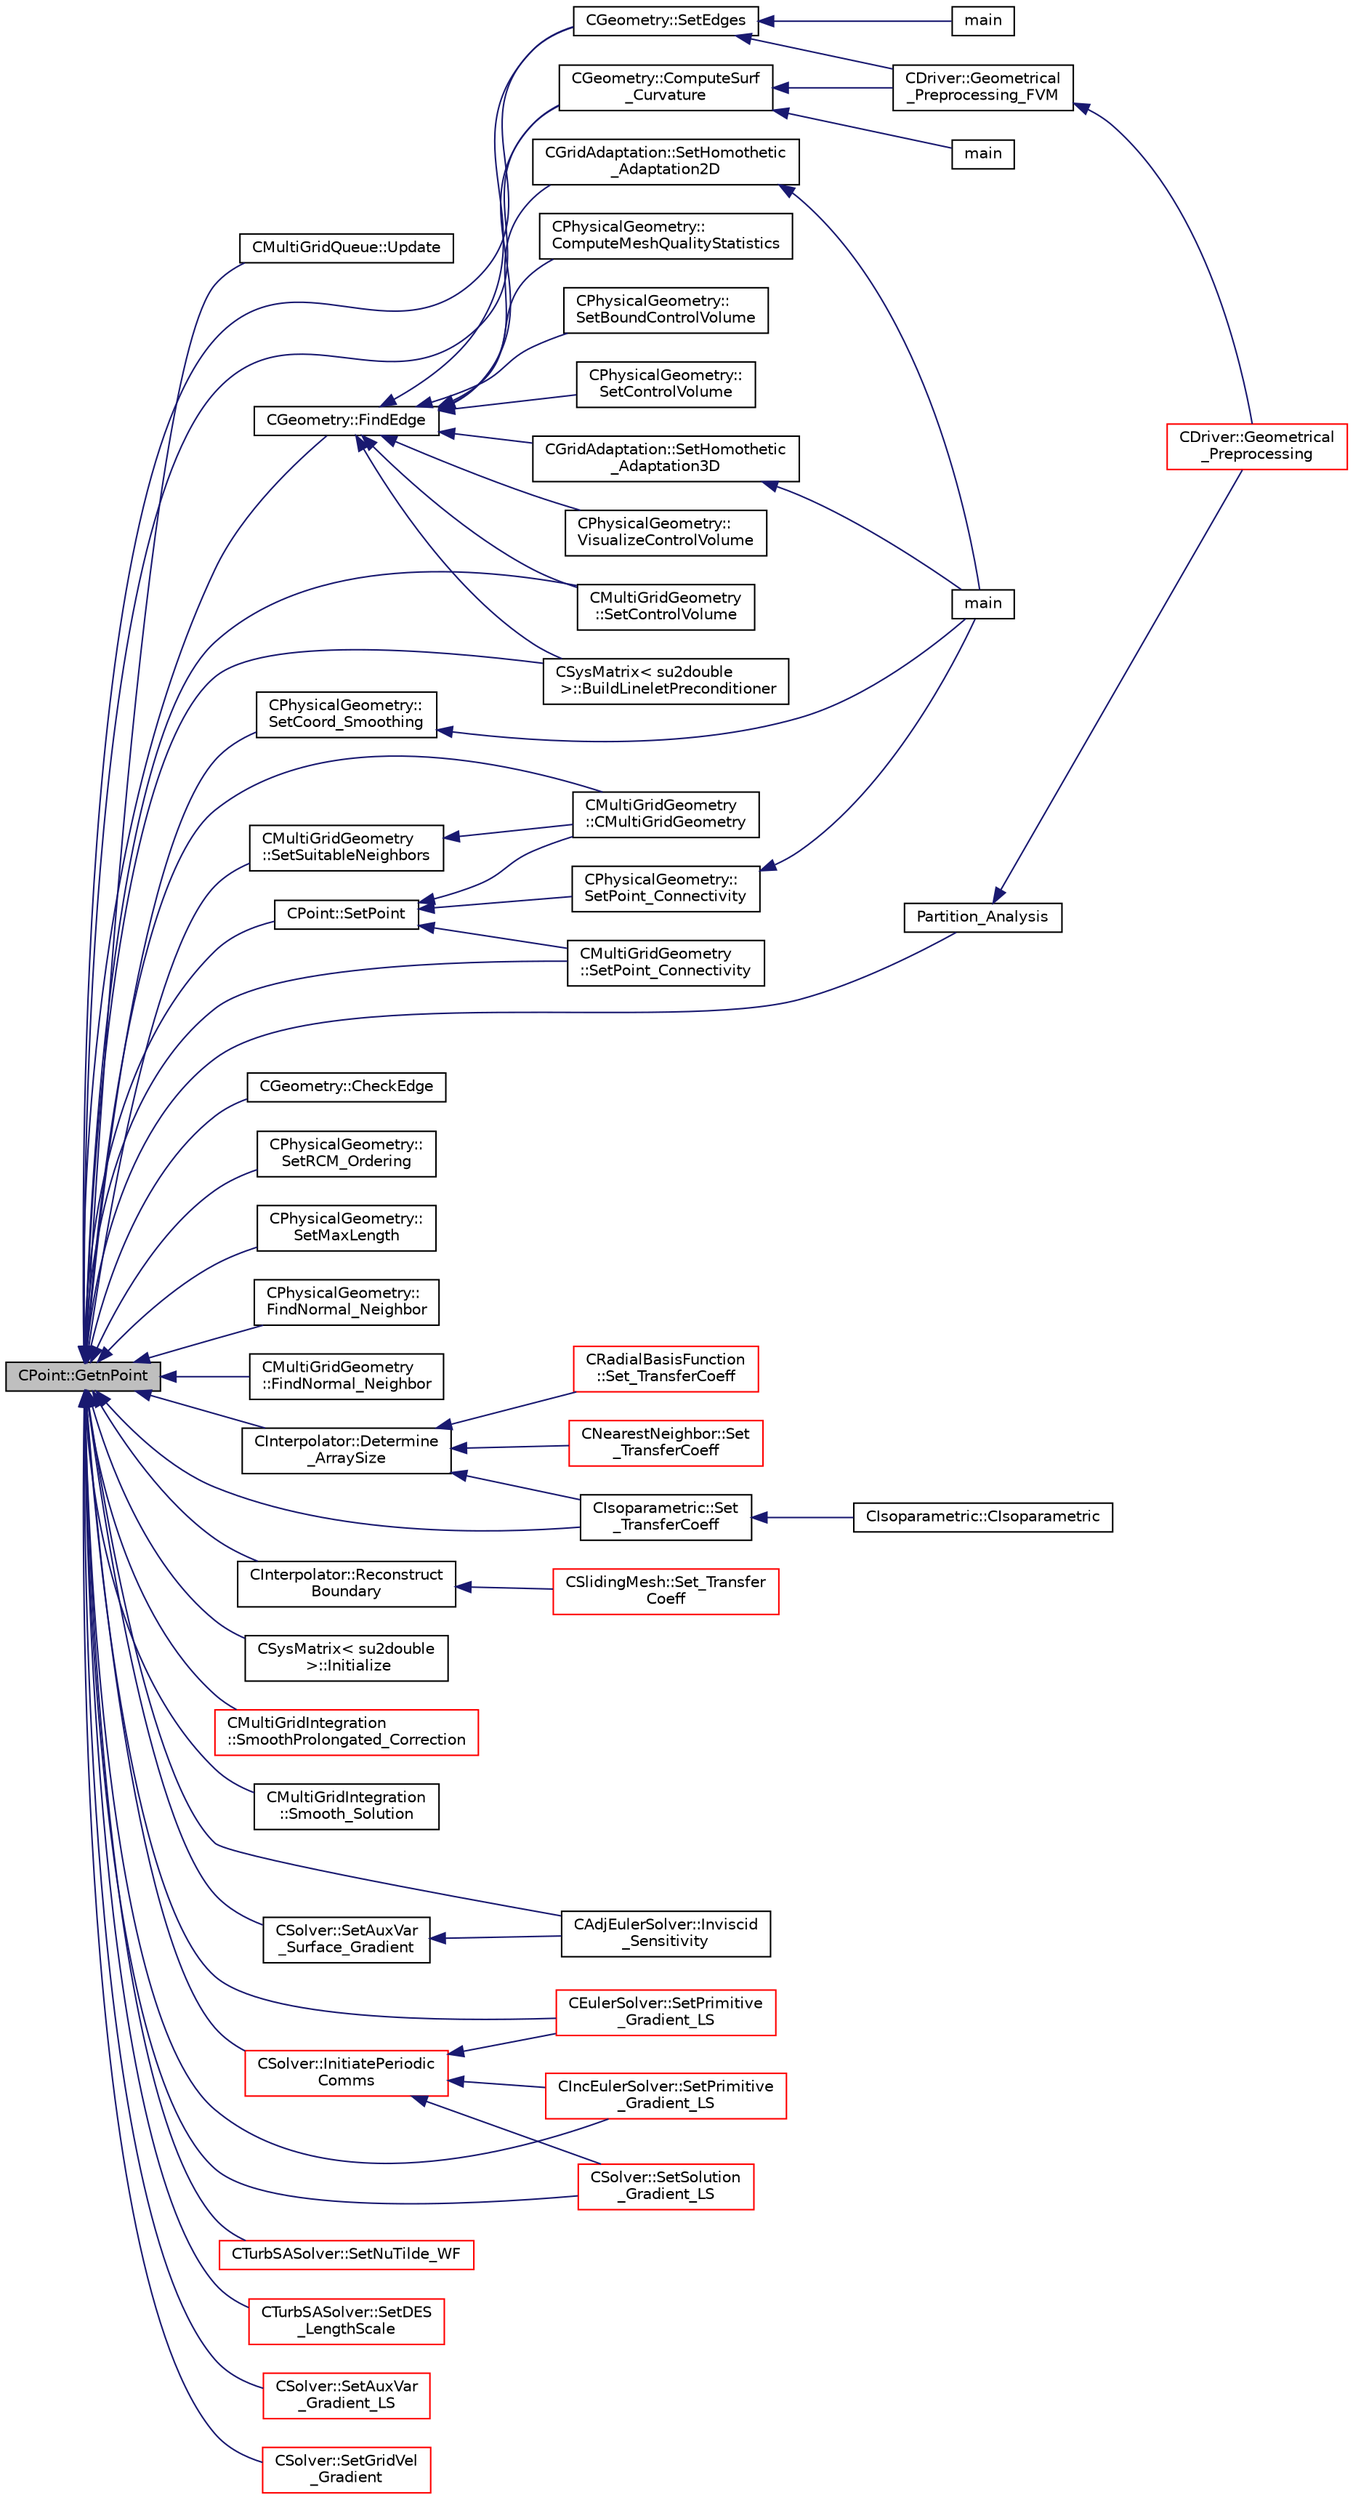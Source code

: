 digraph "CPoint::GetnPoint"
{
  edge [fontname="Helvetica",fontsize="10",labelfontname="Helvetica",labelfontsize="10"];
  node [fontname="Helvetica",fontsize="10",shape=record];
  rankdir="LR";
  Node1420 [label="CPoint::GetnPoint",height=0.2,width=0.4,color="black", fillcolor="grey75", style="filled", fontcolor="black"];
  Node1420 -> Node1421 [dir="back",color="midnightblue",fontsize="10",style="solid",fontname="Helvetica"];
  Node1421 [label="CMultiGridQueue::Update",height=0.2,width=0.4,color="black", fillcolor="white", style="filled",URL="$class_c_multi_grid_queue.html#acd3761592466374bde6ad7bc3576bfb5",tooltip="Update the queue with the new control volume (remove the CV and increase the priority of the neighbor..."];
  Node1420 -> Node1422 [dir="back",color="midnightblue",fontsize="10",style="solid",fontname="Helvetica"];
  Node1422 [label="CPoint::SetPoint",height=0.2,width=0.4,color="black", fillcolor="white", style="filled",URL="$class_c_point.html#a8eae69ee0c702887221bb7adcd19b93d",tooltip="Set the points that compose the control volume. "];
  Node1422 -> Node1423 [dir="back",color="midnightblue",fontsize="10",style="solid",fontname="Helvetica"];
  Node1423 [label="CPhysicalGeometry::\lSetPoint_Connectivity",height=0.2,width=0.4,color="black", fillcolor="white", style="filled",URL="$class_c_physical_geometry.html#a020eaa2b1ab4b05cb3bd7896ea2bb657",tooltip="Set points which surround a point. "];
  Node1423 -> Node1424 [dir="back",color="midnightblue",fontsize="10",style="solid",fontname="Helvetica"];
  Node1424 [label="main",height=0.2,width=0.4,color="black", fillcolor="white", style="filled",URL="$_s_u2___m_s_h_8cpp.html#a0ddf1224851353fc92bfbff6f499fa97"];
  Node1422 -> Node1425 [dir="back",color="midnightblue",fontsize="10",style="solid",fontname="Helvetica"];
  Node1425 [label="CMultiGridGeometry\l::CMultiGridGeometry",height=0.2,width=0.4,color="black", fillcolor="white", style="filled",URL="$class_c_multi_grid_geometry.html#aa56934c8f8531c82b306a47b4de9685f",tooltip="Constructor of the class. "];
  Node1422 -> Node1426 [dir="back",color="midnightblue",fontsize="10",style="solid",fontname="Helvetica"];
  Node1426 [label="CMultiGridGeometry\l::SetPoint_Connectivity",height=0.2,width=0.4,color="black", fillcolor="white", style="filled",URL="$class_c_multi_grid_geometry.html#a7475c11a55313b9c13abe8559f87e540",tooltip="Set points which surround a point. "];
  Node1420 -> Node1427 [dir="back",color="midnightblue",fontsize="10",style="solid",fontname="Helvetica"];
  Node1427 [label="CGeometry::FindEdge",height=0.2,width=0.4,color="black", fillcolor="white", style="filled",URL="$class_c_geometry.html#a1695b3558f1b91fdcfea6a184f94229b",tooltip="Get the edge index from using the nodes of the edge. "];
  Node1427 -> Node1428 [dir="back",color="midnightblue",fontsize="10",style="solid",fontname="Helvetica"];
  Node1428 [label="CGeometry::SetEdges",height=0.2,width=0.4,color="black", fillcolor="white", style="filled",URL="$class_c_geometry.html#afd0eccdc94ace335c037e2f620e73094",tooltip="Sets the edges of an elemment. "];
  Node1428 -> Node1429 [dir="back",color="midnightblue",fontsize="10",style="solid",fontname="Helvetica"];
  Node1429 [label="CDriver::Geometrical\l_Preprocessing_FVM",height=0.2,width=0.4,color="black", fillcolor="white", style="filled",URL="$class_c_driver.html#a2007d2233a2d935a90140499ec4822a4",tooltip="Geometrical_Preprocessing_FVM. "];
  Node1429 -> Node1430 [dir="back",color="midnightblue",fontsize="10",style="solid",fontname="Helvetica"];
  Node1430 [label="CDriver::Geometrical\l_Preprocessing",height=0.2,width=0.4,color="red", fillcolor="white", style="filled",URL="$class_c_driver.html#ad3d55fa299acdb779a7772bcee249004",tooltip="Construction of the edge-based data structure and the multigrid structure. "];
  Node1428 -> Node1432 [dir="back",color="midnightblue",fontsize="10",style="solid",fontname="Helvetica"];
  Node1432 [label="main",height=0.2,width=0.4,color="black", fillcolor="white", style="filled",URL="$_s_u2___d_e_f_8cpp.html#a0ddf1224851353fc92bfbff6f499fa97"];
  Node1427 -> Node1433 [dir="back",color="midnightblue",fontsize="10",style="solid",fontname="Helvetica"];
  Node1433 [label="CGeometry::ComputeSurf\l_Curvature",height=0.2,width=0.4,color="black", fillcolor="white", style="filled",URL="$class_c_geometry.html#a260ac40c011a30a0fb55a4cc45eaf88e",tooltip="Find and store all vertices on a sharp corner in the geometry. "];
  Node1433 -> Node1429 [dir="back",color="midnightblue",fontsize="10",style="solid",fontname="Helvetica"];
  Node1433 -> Node1434 [dir="back",color="midnightblue",fontsize="10",style="solid",fontname="Helvetica"];
  Node1434 [label="main",height=0.2,width=0.4,color="black", fillcolor="white", style="filled",URL="$_s_u2___g_e_o_8cpp.html#a0ddf1224851353fc92bfbff6f499fa97"];
  Node1427 -> Node1435 [dir="back",color="midnightblue",fontsize="10",style="solid",fontname="Helvetica"];
  Node1435 [label="CPhysicalGeometry::\lSetBoundControlVolume",height=0.2,width=0.4,color="black", fillcolor="white", style="filled",URL="$class_c_physical_geometry.html#a1d9a41135773efb3dbc1c8ba18752ea3",tooltip="Set boundary vertex structure of the control volume. "];
  Node1427 -> Node1436 [dir="back",color="midnightblue",fontsize="10",style="solid",fontname="Helvetica"];
  Node1436 [label="CPhysicalGeometry::\lSetControlVolume",height=0.2,width=0.4,color="black", fillcolor="white", style="filled",URL="$class_c_physical_geometry.html#a8d8c95d00048bdbdcde83e0b318e7b01",tooltip="Set the edge structure of the control volume. "];
  Node1427 -> Node1437 [dir="back",color="midnightblue",fontsize="10",style="solid",fontname="Helvetica"];
  Node1437 [label="CPhysicalGeometry::\lVisualizeControlVolume",height=0.2,width=0.4,color="black", fillcolor="white", style="filled",URL="$class_c_physical_geometry.html#abccff4b11413861224417bb9e2f3bfbe",tooltip="Visualize the structure of the control volume(s). "];
  Node1427 -> Node1438 [dir="back",color="midnightblue",fontsize="10",style="solid",fontname="Helvetica"];
  Node1438 [label="CPhysicalGeometry::\lComputeMeshQualityStatistics",height=0.2,width=0.4,color="black", fillcolor="white", style="filled",URL="$class_c_physical_geometry.html#a7766e59123964eb4072a7a4b352c1260",tooltip="Compute 3 grid quality metrics: orthogonality angle, dual cell aspect ratio, and dual cell volume rat..."];
  Node1427 -> Node1439 [dir="back",color="midnightblue",fontsize="10",style="solid",fontname="Helvetica"];
  Node1439 [label="CMultiGridGeometry\l::SetControlVolume",height=0.2,width=0.4,color="black", fillcolor="white", style="filled",URL="$class_c_multi_grid_geometry.html#a10826a3f97e1bb114d55f994f86ad3bf",tooltip="Set the edge structure of the agglomerated control volume. "];
  Node1427 -> Node1440 [dir="back",color="midnightblue",fontsize="10",style="solid",fontname="Helvetica"];
  Node1440 [label="CGridAdaptation::SetHomothetic\l_Adaptation2D",height=0.2,width=0.4,color="black", fillcolor="white", style="filled",URL="$class_c_grid_adaptation.html#a5257243a7c3cf080344a61d7a5bd8086",tooltip="Do a complete adaptation of the computational grid using a homothetic technique (2D). "];
  Node1440 -> Node1424 [dir="back",color="midnightblue",fontsize="10",style="solid",fontname="Helvetica"];
  Node1427 -> Node1441 [dir="back",color="midnightblue",fontsize="10",style="solid",fontname="Helvetica"];
  Node1441 [label="CGridAdaptation::SetHomothetic\l_Adaptation3D",height=0.2,width=0.4,color="black", fillcolor="white", style="filled",URL="$class_c_grid_adaptation.html#a9f2b95697dbf07724fae0b65e19323b7",tooltip="Do a complete adaptation of the computational grid using a homothetic technique (3D). "];
  Node1441 -> Node1424 [dir="back",color="midnightblue",fontsize="10",style="solid",fontname="Helvetica"];
  Node1427 -> Node1442 [dir="back",color="midnightblue",fontsize="10",style="solid",fontname="Helvetica"];
  Node1442 [label="CSysMatrix\< su2double\l \>::BuildLineletPreconditioner",height=0.2,width=0.4,color="black", fillcolor="white", style="filled",URL="$class_c_sys_matrix.html#a0d094c6730c675d6c4b4c6eb5abff3fd",tooltip="Build the Linelet preconditioner. "];
  Node1420 -> Node1443 [dir="back",color="midnightblue",fontsize="10",style="solid",fontname="Helvetica"];
  Node1443 [label="CGeometry::CheckEdge",height=0.2,width=0.4,color="black", fillcolor="white", style="filled",URL="$class_c_geometry.html#af11a3da03a32a8488f456915a96902a3",tooltip="Get the edge index from using the nodes of the edge. "];
  Node1420 -> Node1428 [dir="back",color="midnightblue",fontsize="10",style="solid",fontname="Helvetica"];
  Node1420 -> Node1433 [dir="back",color="midnightblue",fontsize="10",style="solid",fontname="Helvetica"];
  Node1420 -> Node1444 [dir="back",color="midnightblue",fontsize="10",style="solid",fontname="Helvetica"];
  Node1444 [label="CPhysicalGeometry::\lSetRCM_Ordering",height=0.2,width=0.4,color="black", fillcolor="white", style="filled",URL="$class_c_physical_geometry.html#a59b1ade2054d7038c71e6febfbd3e89f",tooltip="Set a renumbering using a Reverse Cuthill-McKee Algorithm. "];
  Node1420 -> Node1445 [dir="back",color="midnightblue",fontsize="10",style="solid",fontname="Helvetica"];
  Node1445 [label="CPhysicalGeometry::\lSetMaxLength",height=0.2,width=0.4,color="black", fillcolor="white", style="filled",URL="$class_c_physical_geometry.html#a2b4568d0c08c7035c9ad4b07c4561b2c",tooltip="Set the maximum cell-center to cell-center distance for CVs. "];
  Node1420 -> Node1446 [dir="back",color="midnightblue",fontsize="10",style="solid",fontname="Helvetica"];
  Node1446 [label="CPhysicalGeometry::\lSetCoord_Smoothing",height=0.2,width=0.4,color="black", fillcolor="white", style="filled",URL="$class_c_physical_geometry.html#a200448dd2d44456d4f758a96f4ef791e",tooltip="Do an implicit smoothing of the grid coordinates. "];
  Node1446 -> Node1424 [dir="back",color="midnightblue",fontsize="10",style="solid",fontname="Helvetica"];
  Node1420 -> Node1447 [dir="back",color="midnightblue",fontsize="10",style="solid",fontname="Helvetica"];
  Node1447 [label="CPhysicalGeometry::\lFindNormal_Neighbor",height=0.2,width=0.4,color="black", fillcolor="white", style="filled",URL="$class_c_physical_geometry.html#adf74f42404fd62e6749b9275221437b1",tooltip="Find and store the closest neighbor to a vertex. "];
  Node1420 -> Node1425 [dir="back",color="midnightblue",fontsize="10",style="solid",fontname="Helvetica"];
  Node1420 -> Node1448 [dir="back",color="midnightblue",fontsize="10",style="solid",fontname="Helvetica"];
  Node1448 [label="CMultiGridGeometry\l::SetSuitableNeighbors",height=0.2,width=0.4,color="black", fillcolor="white", style="filled",URL="$class_c_multi_grid_geometry.html#ab0590bbd6a98c12b1f839b3bfe6693ac",tooltip="Determine if a CVPoint van be agglomerated, if it have the same marker point as the seed..."];
  Node1448 -> Node1425 [dir="back",color="midnightblue",fontsize="10",style="solid",fontname="Helvetica"];
  Node1420 -> Node1426 [dir="back",color="midnightblue",fontsize="10",style="solid",fontname="Helvetica"];
  Node1420 -> Node1439 [dir="back",color="midnightblue",fontsize="10",style="solid",fontname="Helvetica"];
  Node1420 -> Node1449 [dir="back",color="midnightblue",fontsize="10",style="solid",fontname="Helvetica"];
  Node1449 [label="CMultiGridGeometry\l::FindNormal_Neighbor",height=0.2,width=0.4,color="black", fillcolor="white", style="filled",URL="$class_c_multi_grid_geometry.html#a1b35db2d9358dd93b7cc9308951d9ea3",tooltip="Find and store the closest neighbor to a vertex. "];
  Node1420 -> Node1450 [dir="back",color="midnightblue",fontsize="10",style="solid",fontname="Helvetica"];
  Node1450 [label="CInterpolator::Determine\l_ArraySize",height=0.2,width=0.4,color="black", fillcolor="white", style="filled",URL="$class_c_interpolator.html#a9e320a9ed782dd9aa75afee58bfe683f",tooltip="Determine array sizes used to collect and send coordinate and global point information. "];
  Node1450 -> Node1451 [dir="back",color="midnightblue",fontsize="10",style="solid",fontname="Helvetica"];
  Node1451 [label="CNearestNeighbor::Set\l_TransferCoeff",height=0.2,width=0.4,color="red", fillcolor="white", style="filled",URL="$class_c_nearest_neighbor.html#a0b3fe23b89f2a19c25d4d3eaeca0b322",tooltip="Set up transfer matrix defining relation between two meshes. "];
  Node1450 -> Node1453 [dir="back",color="midnightblue",fontsize="10",style="solid",fontname="Helvetica"];
  Node1453 [label="CIsoparametric::Set\l_TransferCoeff",height=0.2,width=0.4,color="black", fillcolor="white", style="filled",URL="$class_c_isoparametric.html#ad5d5a03e5de530698f9fb1baf8ba583c",tooltip="Set up transfer matrix defining relation between two meshes. "];
  Node1453 -> Node1454 [dir="back",color="midnightblue",fontsize="10",style="solid",fontname="Helvetica"];
  Node1454 [label="CIsoparametric::CIsoparametric",height=0.2,width=0.4,color="black", fillcolor="white", style="filled",URL="$class_c_isoparametric.html#a2b63c225b190b0ffcb16332ea9f18a3b",tooltip="Constructor of the class. "];
  Node1450 -> Node1455 [dir="back",color="midnightblue",fontsize="10",style="solid",fontname="Helvetica"];
  Node1455 [label="CRadialBasisFunction\l::Set_TransferCoeff",height=0.2,width=0.4,color="red", fillcolor="white", style="filled",URL="$class_c_radial_basis_function.html#a913cab8d07b872d2b545fd1b8c0c91d3",tooltip="Set up transfer matrix defining relation between two meshes. "];
  Node1420 -> Node1457 [dir="back",color="midnightblue",fontsize="10",style="solid",fontname="Helvetica"];
  Node1457 [label="CInterpolator::Reconstruct\lBoundary",height=0.2,width=0.4,color="black", fillcolor="white", style="filled",URL="$class_c_interpolator.html#a0e540fa087c1e38014304821955de9e3",tooltip="Recontstruct the boundary connectivity from parallel partitioning and broadcasts it to all threads..."];
  Node1457 -> Node1458 [dir="back",color="midnightblue",fontsize="10",style="solid",fontname="Helvetica"];
  Node1458 [label="CSlidingMesh::Set_Transfer\lCoeff",height=0.2,width=0.4,color="red", fillcolor="white", style="filled",URL="$class_c_sliding_mesh.html#a60567ffca2c40068f62f96027f483e96",tooltip="Set up transfer matrix defining relation between two meshes. "];
  Node1420 -> Node1453 [dir="back",color="midnightblue",fontsize="10",style="solid",fontname="Helvetica"];
  Node1420 -> Node1460 [dir="back",color="midnightblue",fontsize="10",style="solid",fontname="Helvetica"];
  Node1460 [label="CSysMatrix\< su2double\l \>::Initialize",height=0.2,width=0.4,color="black", fillcolor="white", style="filled",URL="$class_c_sys_matrix.html#a26223555fd7147cfd6309a8030d40209",tooltip="Initializes sparse matrix system. "];
  Node1420 -> Node1442 [dir="back",color="midnightblue",fontsize="10",style="solid",fontname="Helvetica"];
  Node1420 -> Node1461 [dir="back",color="midnightblue",fontsize="10",style="solid",fontname="Helvetica"];
  Node1461 [label="Partition_Analysis",height=0.2,width=0.4,color="black", fillcolor="white", style="filled",URL="$definition__structure_8cpp.html#a30aa1f3af065c88dc4b96e8227c687b1",tooltip="Performs an analysis of the mesh partitions for distributed memory calculations. "];
  Node1461 -> Node1430 [dir="back",color="midnightblue",fontsize="10",style="solid",fontname="Helvetica"];
  Node1420 -> Node1462 [dir="back",color="midnightblue",fontsize="10",style="solid",fontname="Helvetica"];
  Node1462 [label="CMultiGridIntegration\l::SmoothProlongated_Correction",height=0.2,width=0.4,color="red", fillcolor="white", style="filled",URL="$class_c_multi_grid_integration.html#a81e4ca17ee9ecfabbad247e0b7e5f046",tooltip="Do an implicit smoothing of the prolongated correction. "];
  Node1420 -> Node1465 [dir="back",color="midnightblue",fontsize="10",style="solid",fontname="Helvetica"];
  Node1465 [label="CMultiGridIntegration\l::Smooth_Solution",height=0.2,width=0.4,color="black", fillcolor="white", style="filled",URL="$class_c_multi_grid_integration.html#a349e4bcdcd6dee47d798e23a95629be6",tooltip="Do an implicit smoothing of the solution. "];
  Node1420 -> Node1466 [dir="back",color="midnightblue",fontsize="10",style="solid",fontname="Helvetica"];
  Node1466 [label="CAdjEulerSolver::Inviscid\l_Sensitivity",height=0.2,width=0.4,color="black", fillcolor="white", style="filled",URL="$class_c_adj_euler_solver.html#a35fcc75148b249c56e3625ba23196856",tooltip="Compute the inviscid sensitivity of the functional. "];
  Node1420 -> Node1467 [dir="back",color="midnightblue",fontsize="10",style="solid",fontname="Helvetica"];
  Node1467 [label="CEulerSolver::SetPrimitive\l_Gradient_LS",height=0.2,width=0.4,color="red", fillcolor="white", style="filled",URL="$class_c_euler_solver.html#a734d5bd064215fb722477f39993155d4",tooltip="Compute the gradient of the primitive variables using a Least-Squares method, and stores the result i..."];
  Node1420 -> Node1470 [dir="back",color="midnightblue",fontsize="10",style="solid",fontname="Helvetica"];
  Node1470 [label="CIncEulerSolver::SetPrimitive\l_Gradient_LS",height=0.2,width=0.4,color="red", fillcolor="white", style="filled",URL="$class_c_inc_euler_solver.html#a3e3355cbeb9d265f4073cca113b9d46e",tooltip="Compute the gradient of the primitive variables using a Least-Squares method, and stores the result i..."];
  Node1420 -> Node1473 [dir="back",color="midnightblue",fontsize="10",style="solid",fontname="Helvetica"];
  Node1473 [label="CTurbSASolver::SetNuTilde_WF",height=0.2,width=0.4,color="red", fillcolor="white", style="filled",URL="$class_c_turb_s_a_solver.html#a939bd9305ddd11a3079a9987bd832a5d",tooltip="Compute nu tilde from the wall functions. "];
  Node1420 -> Node1475 [dir="back",color="midnightblue",fontsize="10",style="solid",fontname="Helvetica"];
  Node1475 [label="CTurbSASolver::SetDES\l_LengthScale",height=0.2,width=0.4,color="red", fillcolor="white", style="filled",URL="$class_c_turb_s_a_solver.html#abd9b44db73a48a35caa4215dd105b193",tooltip="A virtual member. "];
  Node1420 -> Node1477 [dir="back",color="midnightblue",fontsize="10",style="solid",fontname="Helvetica"];
  Node1477 [label="CSolver::InitiatePeriodic\lComms",height=0.2,width=0.4,color="red", fillcolor="white", style="filled",URL="$class_c_solver.html#aab8e1cac165d11ef85d9dd5588b3ea03",tooltip="Routine to load a solver quantity into the data structures for MPI periodic communication and to laun..."];
  Node1477 -> Node1467 [dir="back",color="midnightblue",fontsize="10",style="solid",fontname="Helvetica"];
  Node1477 -> Node1470 [dir="back",color="midnightblue",fontsize="10",style="solid",fontname="Helvetica"];
  Node1477 -> Node1506 [dir="back",color="midnightblue",fontsize="10",style="solid",fontname="Helvetica"];
  Node1506 [label="CSolver::SetSolution\l_Gradient_LS",height=0.2,width=0.4,color="red", fillcolor="white", style="filled",URL="$class_c_solver.html#ac4d9cf9609d7bdb52e7f1dc9cc8b4c1f",tooltip="Compute the Least Squares gradient of the solution. "];
  Node1420 -> Node1508 [dir="back",color="midnightblue",fontsize="10",style="solid",fontname="Helvetica"];
  Node1508 [label="CSolver::SetAuxVar\l_Gradient_LS",height=0.2,width=0.4,color="red", fillcolor="white", style="filled",URL="$class_c_solver.html#ad1e68e5025fe328093b12e61f4bffe60",tooltip="Compute the Least Squares gradient of the auxiliary variable. "];
  Node1420 -> Node1506 [dir="back",color="midnightblue",fontsize="10",style="solid",fontname="Helvetica"];
  Node1420 -> Node1510 [dir="back",color="midnightblue",fontsize="10",style="solid",fontname="Helvetica"];
  Node1510 [label="CSolver::SetGridVel\l_Gradient",height=0.2,width=0.4,color="red", fillcolor="white", style="filled",URL="$class_c_solver.html#a26fa431126ecbcadbb61504264032a14",tooltip="Compute the Least Squares gradient of the grid velocity. "];
  Node1420 -> Node1512 [dir="back",color="midnightblue",fontsize="10",style="solid",fontname="Helvetica"];
  Node1512 [label="CSolver::SetAuxVar\l_Surface_Gradient",height=0.2,width=0.4,color="black", fillcolor="white", style="filled",URL="$class_c_solver.html#a6b28903b085c98aa8e6581246dd6bb94",tooltip="Compute the Least Squares gradient of an auxiliar variable on the profile surface. "];
  Node1512 -> Node1466 [dir="back",color="midnightblue",fontsize="10",style="solid",fontname="Helvetica"];
}
